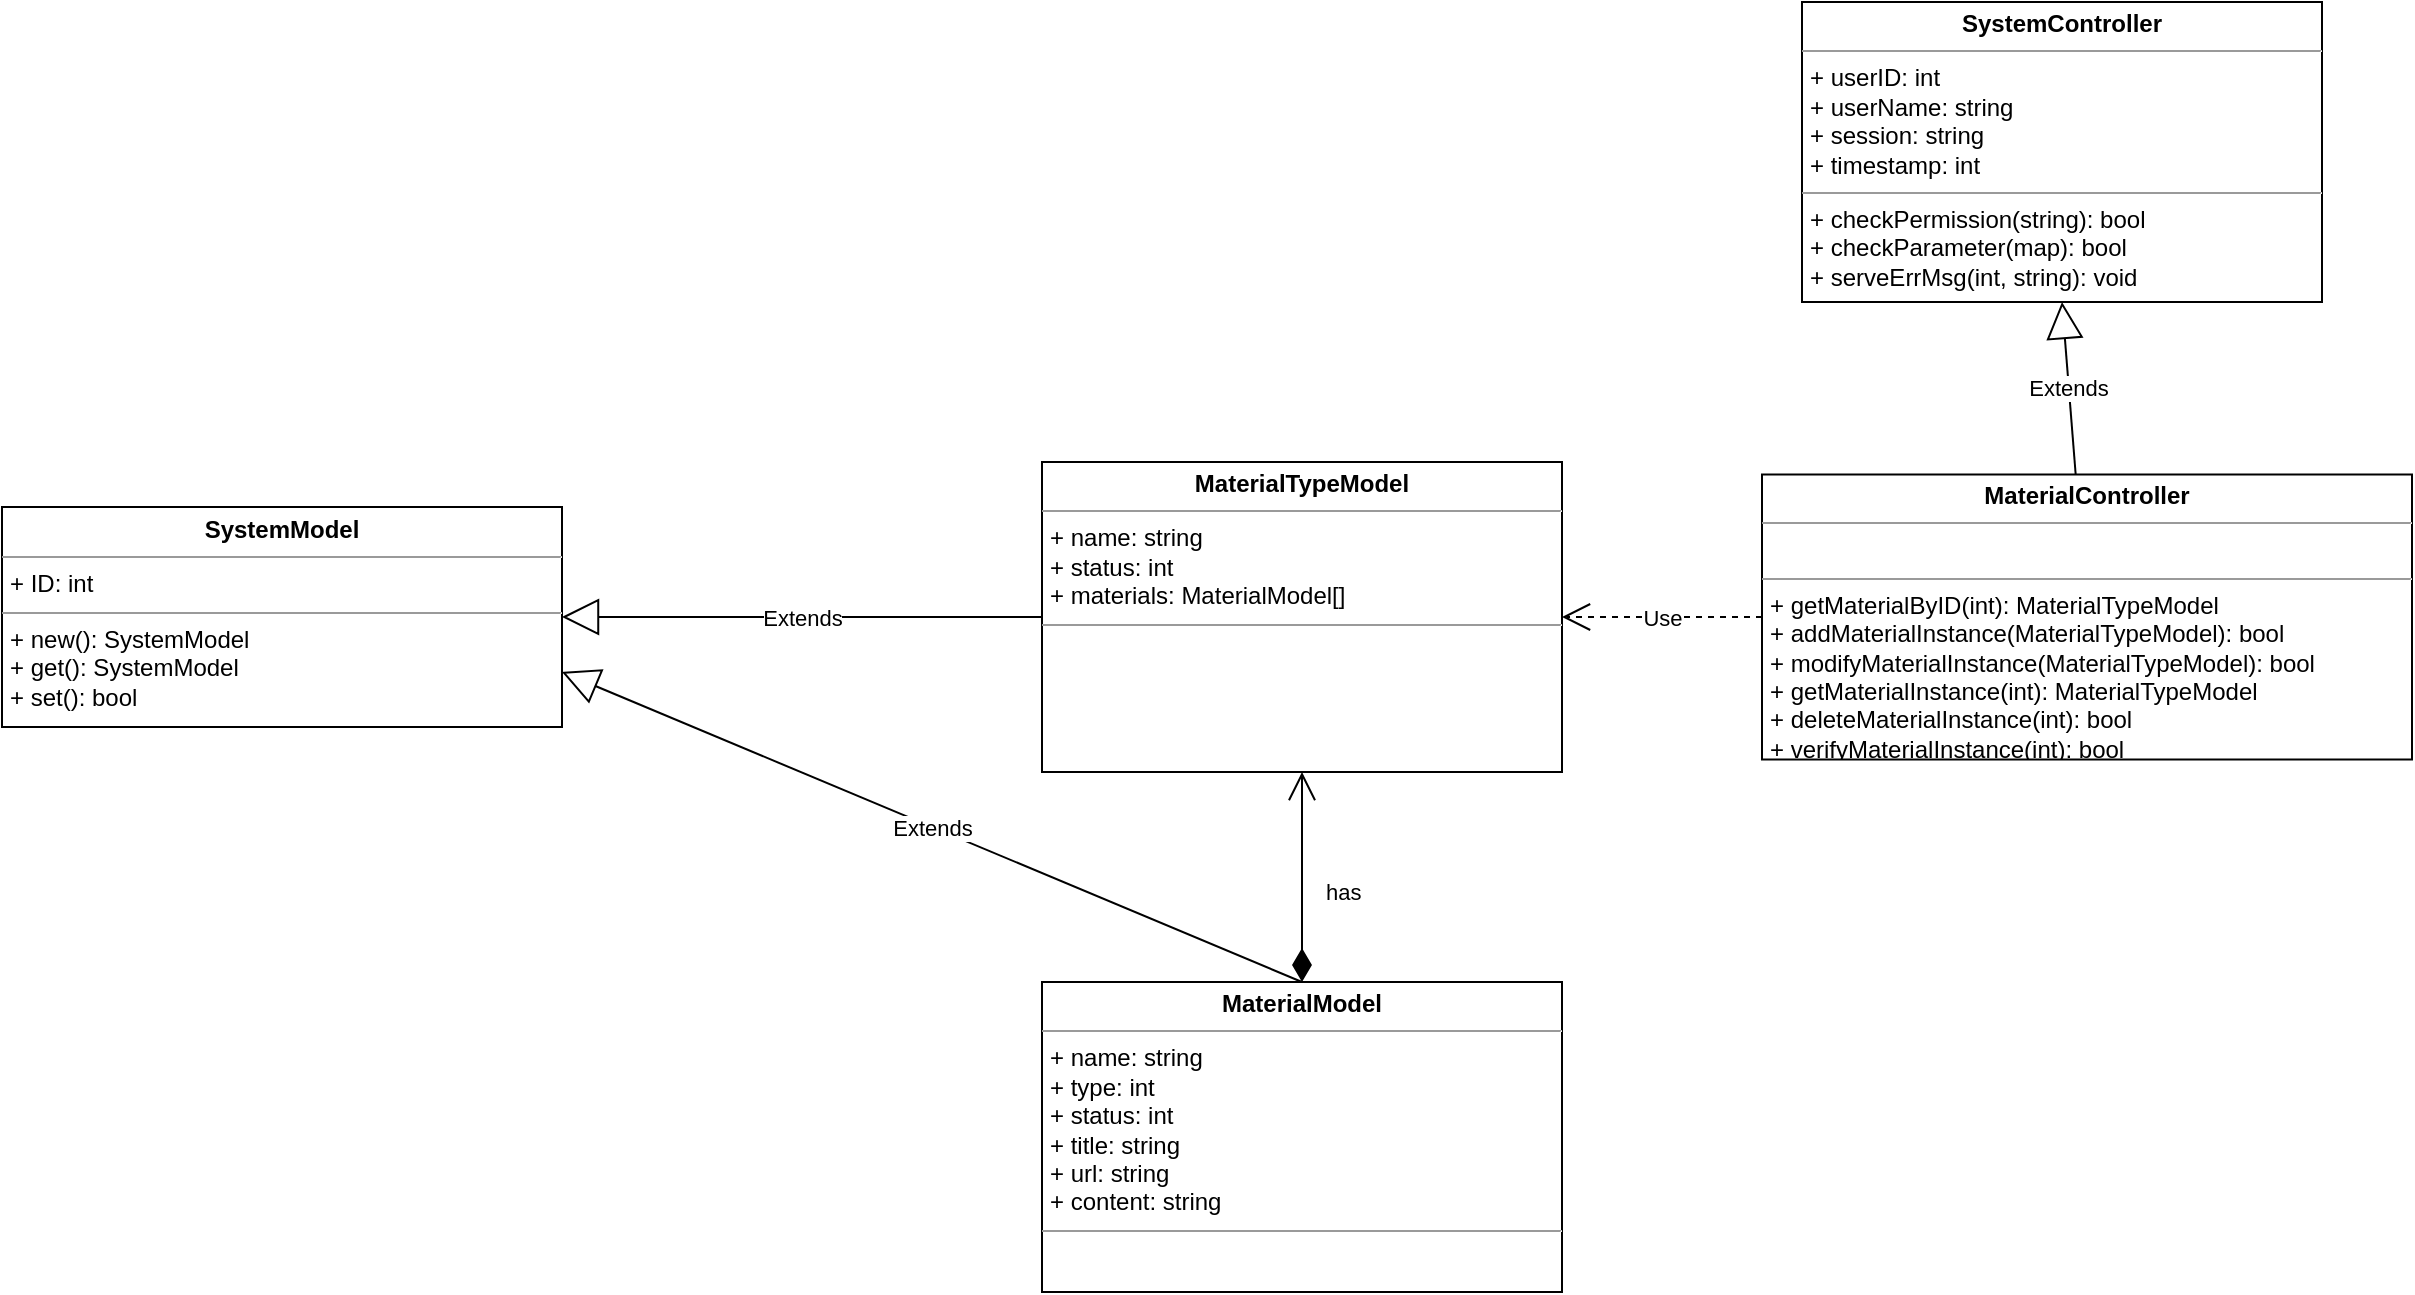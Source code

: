 <mxfile version="14.9.6" type="github"><diagram id="eNwvmtfnUTwQ2Sefj3YD" name="Page-1"><mxGraphModel dx="2253" dy="737" grid="1" gridSize="10" guides="1" tooltips="1" connect="1" arrows="1" fold="1" page="1" pageScale="1" pageWidth="827" pageHeight="1169" math="0" shadow="0"><root><mxCell id="0"/><mxCell id="1" parent="0"/><mxCell id="HOZdnpOeCfYpGoQ59FNz-10" value="&lt;p style=&quot;margin: 0px ; margin-top: 4px ; text-align: center&quot;&gt;&lt;b&gt;MaterialController&lt;/b&gt;&lt;/p&gt;&lt;hr size=&quot;1&quot;&gt;&lt;p style=&quot;margin: 0px ; margin-left: 4px&quot;&gt;&lt;br&gt;&lt;/p&gt;&lt;hr size=&quot;1&quot;&gt;&lt;p style=&quot;margin: 0px 0px 0px 4px&quot;&gt;+ getMaterialByID(int):&amp;nbsp;MaterialTypeModel&lt;/p&gt;&lt;p style=&quot;margin: 0px 0px 0px 4px&quot;&gt;+ addMaterialInstance(MaterialTypeModel): bool&lt;br&gt;&lt;/p&gt;&lt;p style=&quot;margin: 0px 0px 0px 4px&quot;&gt;+ modifyMaterialInstance(MaterialTypeModel): bool&lt;/p&gt;&lt;p style=&quot;margin: 0px 0px 0px 4px&quot;&gt;+ getMaterialInstance(int):&amp;nbsp;MaterialTypeModel&lt;/p&gt;&lt;p style=&quot;margin: 0px 0px 0px 4px&quot;&gt;+ deleteMaterialInstance(int): bool&lt;/p&gt;&lt;p style=&quot;margin: 0px 0px 0px 4px&quot;&gt;+ verifyMaterialInstance(int): bool&lt;/p&gt;&lt;p style=&quot;margin: 0px 0px 0px 4px&quot;&gt;&lt;br&gt;&lt;/p&gt;" style="verticalAlign=top;align=left;overflow=fill;fontSize=12;fontFamily=Helvetica;html=1;" parent="1" vertex="1"><mxGeometry x="350" y="466.25" width="325" height="142.5" as="geometry"/></mxCell><mxCell id="HOZdnpOeCfYpGoQ59FNz-11" value="&lt;p style=&quot;margin: 0px ; margin-top: 4px ; text-align: center&quot;&gt;&lt;b&gt;SystemController&lt;/b&gt;&lt;/p&gt;&lt;hr size=&quot;1&quot;&gt;&lt;p style=&quot;margin: 0px ; margin-left: 4px&quot;&gt;+ userID: int&lt;/p&gt;&lt;p style=&quot;margin: 0px ; margin-left: 4px&quot;&gt;+ userName: string&lt;/p&gt;&lt;p style=&quot;margin: 0px ; margin-left: 4px&quot;&gt;+ session: string&lt;/p&gt;&lt;p style=&quot;margin: 0px ; margin-left: 4px&quot;&gt;+ timestamp: int&lt;br&gt;&lt;/p&gt;&lt;hr size=&quot;1&quot;&gt;&lt;p style=&quot;margin: 0px ; margin-left: 4px&quot;&gt;+ checkPermission(string): bool&lt;/p&gt;&lt;p style=&quot;margin: 0px ; margin-left: 4px&quot;&gt;+ checkParameter(map): bool&lt;/p&gt;&lt;p style=&quot;margin: 0px ; margin-left: 4px&quot;&gt;+ serveErrMsg(int, string): void&lt;/p&gt;" style="verticalAlign=top;align=left;overflow=fill;fontSize=12;fontFamily=Helvetica;html=1;" parent="1" vertex="1"><mxGeometry x="370" y="230" width="260" height="150" as="geometry"/></mxCell><mxCell id="HOZdnpOeCfYpGoQ59FNz-12" value="Extends" style="endArrow=block;endSize=16;endFill=0;html=1;entryX=0.5;entryY=1;entryDx=0;entryDy=0;" parent="1" source="HOZdnpOeCfYpGoQ59FNz-10" target="HOZdnpOeCfYpGoQ59FNz-11" edge="1"><mxGeometry width="160" relative="1" as="geometry"><mxPoint x="460" y="190" as="sourcePoint"/><mxPoint x="460" y="310" as="targetPoint"/></mxGeometry></mxCell><mxCell id="HOZdnpOeCfYpGoQ59FNz-20" value="&lt;p style=&quot;margin: 0px ; margin-top: 4px ; text-align: center&quot;&gt;&lt;b&gt;SystemModel&lt;/b&gt;&lt;/p&gt;&lt;hr size=&quot;1&quot;&gt;&lt;p style=&quot;margin: 0px ; margin-left: 4px&quot;&gt;+ ID: int&lt;br&gt;&lt;/p&gt;&lt;hr size=&quot;1&quot;&gt;&lt;p style=&quot;margin: 0px ; margin-left: 4px&quot;&gt;+ new(): SystemModel&lt;br&gt;&lt;/p&gt;&lt;p style=&quot;margin: 0px ; margin-left: 4px&quot;&gt;+ get(): SystemModel&lt;/p&gt;&lt;p style=&quot;margin: 0px ; margin-left: 4px&quot;&gt;+ set(): bool&lt;/p&gt;&lt;p style=&quot;margin: 0px ; margin-left: 4px&quot;&gt;&amp;nbsp;&lt;/p&gt;" style="verticalAlign=top;align=left;overflow=fill;fontSize=12;fontFamily=Helvetica;html=1;" parent="1" vertex="1"><mxGeometry x="-530" y="482.5" width="280" height="110" as="geometry"/></mxCell><mxCell id="HOZdnpOeCfYpGoQ59FNz-22" value="&lt;p style=&quot;margin: 0px ; margin-top: 4px ; text-align: center&quot;&gt;&lt;b&gt;MaterialTypeModel&lt;/b&gt;&lt;/p&gt;&lt;hr size=&quot;1&quot;&gt;&lt;p style=&quot;margin: 0px ; margin-left: 4px&quot;&gt;&lt;span&gt;+ name: string&lt;/span&gt;&lt;/p&gt;&lt;p style=&quot;margin: 0px ; margin-left: 4px&quot;&gt;+ status: int&lt;/p&gt;&lt;p style=&quot;margin: 0px ; margin-left: 4px&quot;&gt;+ materials: MaterialModel[]&lt;/p&gt;&lt;hr size=&quot;1&quot;&gt;&lt;p style=&quot;margin: 0px ; margin-left: 4px&quot;&gt;&lt;br&gt;&lt;/p&gt;" style="verticalAlign=top;align=left;overflow=fill;fontSize=12;fontFamily=Helvetica;html=1;" parent="1" vertex="1"><mxGeometry x="-10" y="460" width="260" height="155" as="geometry"/></mxCell><mxCell id="HOZdnpOeCfYpGoQ59FNz-23" value="Extends" style="endArrow=block;endSize=16;endFill=0;html=1;entryX=1;entryY=0.5;entryDx=0;entryDy=0;" parent="1" source="HOZdnpOeCfYpGoQ59FNz-22" target="HOZdnpOeCfYpGoQ59FNz-20" edge="1"><mxGeometry width="160" relative="1" as="geometry"><mxPoint x="-240" y="222.5" as="sourcePoint"/><mxPoint x="-240" y="222.5" as="targetPoint"/></mxGeometry></mxCell><mxCell id="HOZdnpOeCfYpGoQ59FNz-25" value="&lt;p style=&quot;margin: 0px ; margin-top: 4px ; text-align: center&quot;&gt;&lt;b&gt;MaterialModel&lt;/b&gt;&lt;/p&gt;&lt;hr size=&quot;1&quot;&gt;&lt;p style=&quot;margin: 0px ; margin-left: 4px&quot;&gt;&lt;span&gt;+ name: string&lt;/span&gt;&lt;/p&gt;&lt;p style=&quot;margin: 0px ; margin-left: 4px&quot;&gt;+ type: int&lt;/p&gt;&lt;p style=&quot;margin: 0px ; margin-left: 4px&quot;&gt;+ status: int&lt;/p&gt;&lt;p style=&quot;margin: 0px ; margin-left: 4px&quot;&gt;+ title: string&lt;/p&gt;&lt;p style=&quot;margin: 0px ; margin-left: 4px&quot;&gt;+ url: string&lt;/p&gt;&lt;p style=&quot;margin: 0px ; margin-left: 4px&quot;&gt;+ content: string&lt;/p&gt;&lt;hr size=&quot;1&quot;&gt;&lt;p style=&quot;margin: 0px ; margin-left: 4px&quot;&gt;&lt;br&gt;&lt;/p&gt;" style="verticalAlign=top;align=left;overflow=fill;fontSize=12;fontFamily=Helvetica;html=1;" parent="1" vertex="1"><mxGeometry x="-10" y="720" width="260" height="155" as="geometry"/></mxCell><mxCell id="HOZdnpOeCfYpGoQ59FNz-27" value="has" style="endArrow=open;html=1;endSize=12;startArrow=diamondThin;startSize=14;startFill=1;edgeStyle=orthogonalEdgeStyle;align=left;verticalAlign=bottom;entryX=0.5;entryY=1;entryDx=0;entryDy=0;exitX=0.5;exitY=0;exitDx=0;exitDy=0;" parent="1" source="HOZdnpOeCfYpGoQ59FNz-25" target="HOZdnpOeCfYpGoQ59FNz-22" edge="1"><mxGeometry x="-0.306" y="-10" relative="1" as="geometry"><mxPoint x="-500" y="462" as="sourcePoint"/><mxPoint x="-420" y="462" as="targetPoint"/><mxPoint as="offset"/></mxGeometry></mxCell><mxCell id="HOZdnpOeCfYpGoQ59FNz-29" value="Extends" style="endArrow=block;endSize=16;endFill=0;html=1;entryX=1;entryY=0.75;entryDx=0;entryDy=0;exitX=0.5;exitY=0;exitDx=0;exitDy=0;" parent="1" source="HOZdnpOeCfYpGoQ59FNz-25" target="HOZdnpOeCfYpGoQ59FNz-20" edge="1"><mxGeometry width="160" relative="1" as="geometry"><mxPoint x="-610" y="373.652" as="sourcePoint"/><mxPoint x="-426.5" y="280" as="targetPoint"/></mxGeometry></mxCell><mxCell id="HOZdnpOeCfYpGoQ59FNz-30" value="Use" style="endArrow=open;endSize=12;dashed=1;html=1;exitX=0;exitY=0.5;exitDx=0;exitDy=0;entryX=1;entryY=0.5;entryDx=0;entryDy=0;" parent="1" source="HOZdnpOeCfYpGoQ59FNz-10" target="HOZdnpOeCfYpGoQ59FNz-22" edge="1"><mxGeometry width="160" relative="1" as="geometry"><mxPoint x="320" y="592.5" as="sourcePoint"/><mxPoint x="240" y="362.5" as="targetPoint"/></mxGeometry></mxCell></root></mxGraphModel></diagram></mxfile>
